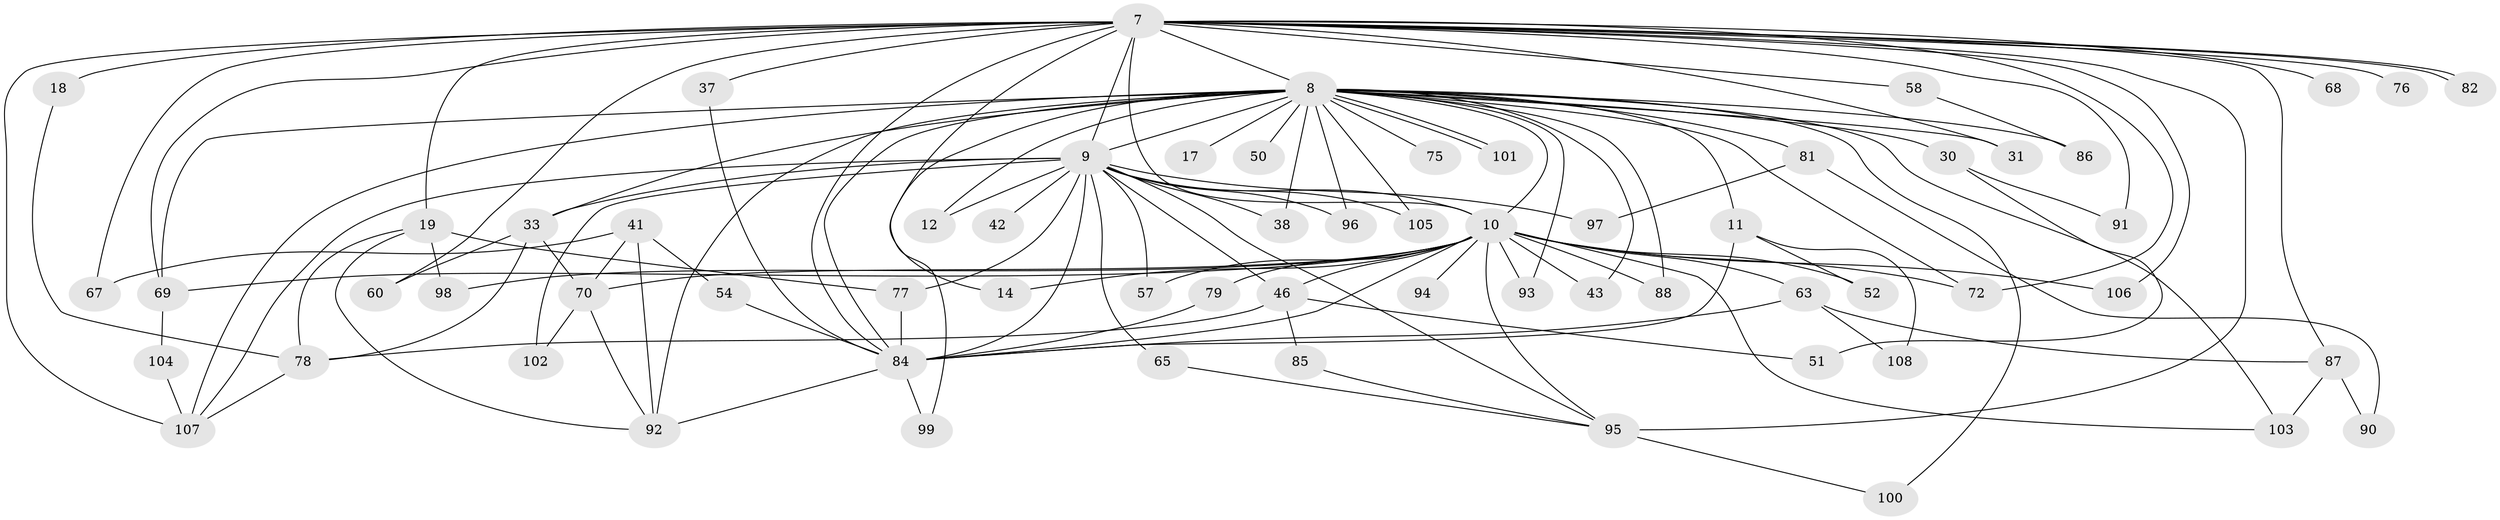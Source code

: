 // original degree distribution, {25: 0.009259259259259259, 23: 0.018518518518518517, 15: 0.009259259259259259, 29: 0.009259259259259259, 17: 0.009259259259259259, 14: 0.009259259259259259, 26: 0.009259259259259259, 24: 0.009259259259259259, 18: 0.009259259259259259, 4: 0.09259259259259259, 2: 0.5185185185185185, 6: 0.037037037037037035, 3: 0.23148148148148148, 5: 0.018518518518518517, 7: 0.009259259259259259}
// Generated by graph-tools (version 1.1) at 2025/48/03/04/25 21:48:27]
// undirected, 64 vertices, 127 edges
graph export_dot {
graph [start="1"]
  node [color=gray90,style=filled];
  7 [super="+1"];
  8 [super="+4"];
  9 [super="+5"];
  10 [super="+2"];
  11;
  12;
  14;
  17;
  18;
  19 [super="+16"];
  30;
  31;
  33 [super="+29"];
  37;
  38;
  41;
  42;
  43 [super="+27"];
  46 [super="+13+25"];
  50;
  51;
  52;
  54;
  57 [super="+49"];
  58;
  60;
  63 [super="+21"];
  65;
  67;
  68;
  69 [super="+64+61"];
  70 [super="+35+47"];
  72 [super="+62"];
  75;
  76;
  77 [super="+74"];
  78 [super="+55+53+56"];
  79;
  81;
  82;
  84 [super="+48+66"];
  85;
  86;
  87;
  88;
  90;
  91;
  92 [super="+73+71"];
  93;
  94 [super="+80"];
  95 [super="+89+44"];
  96 [super="+83"];
  97;
  98;
  99;
  100;
  101;
  102;
  103 [super="+59"];
  104;
  105;
  106;
  107 [super="+39"];
  108;
  7 -- 8 [weight=4];
  7 -- 9 [weight=4];
  7 -- 10 [weight=4];
  7 -- 18 [weight=2];
  7 -- 19 [weight=2];
  7 -- 31;
  7 -- 37;
  7 -- 60;
  7 -- 68 [weight=2];
  7 -- 76 [weight=2];
  7 -- 82;
  7 -- 82;
  7 -- 87;
  7 -- 91;
  7 -- 67;
  7 -- 69 [weight=2];
  7 -- 72;
  7 -- 14;
  7 -- 84 [weight=6];
  7 -- 106;
  7 -- 107 [weight=2];
  7 -- 58;
  7 -- 95 [weight=4];
  8 -- 9 [weight=4];
  8 -- 10 [weight=4];
  8 -- 11;
  8 -- 12;
  8 -- 30 [weight=2];
  8 -- 31;
  8 -- 50 [weight=2];
  8 -- 75 [weight=2];
  8 -- 81 [weight=2];
  8 -- 86;
  8 -- 93;
  8 -- 101;
  8 -- 101;
  8 -- 17;
  8 -- 88;
  8 -- 92 [weight=3];
  8 -- 99;
  8 -- 100;
  8 -- 38;
  8 -- 105;
  8 -- 43 [weight=2];
  8 -- 33 [weight=2];
  8 -- 107;
  8 -- 84 [weight=4];
  8 -- 103;
  8 -- 72;
  8 -- 96;
  8 -- 69;
  9 -- 10 [weight=4];
  9 -- 12;
  9 -- 38;
  9 -- 65;
  9 -- 96;
  9 -- 97;
  9 -- 102;
  9 -- 33 [weight=2];
  9 -- 42;
  9 -- 105;
  9 -- 57;
  9 -- 46;
  9 -- 107;
  9 -- 77;
  9 -- 84 [weight=5];
  9 -- 95;
  10 -- 14;
  10 -- 79;
  10 -- 93;
  10 -- 94 [weight=2];
  10 -- 70 [weight=3];
  10 -- 88;
  10 -- 98;
  10 -- 106;
  10 -- 46 [weight=3];
  10 -- 52;
  10 -- 57 [weight=2];
  10 -- 43 [weight=2];
  10 -- 63;
  10 -- 84 [weight=5];
  10 -- 103;
  10 -- 72;
  10 -- 95 [weight=2];
  10 -- 69;
  11 -- 52;
  11 -- 108;
  11 -- 84;
  18 -- 78;
  19 -- 98;
  19 -- 77;
  19 -- 78;
  19 -- 92 [weight=2];
  30 -- 51;
  30 -- 91;
  33 -- 70;
  33 -- 60;
  33 -- 78;
  37 -- 84;
  41 -- 54;
  41 -- 67;
  41 -- 70;
  41 -- 92;
  46 -- 51;
  46 -- 78;
  46 -- 85;
  54 -- 84;
  58 -- 86;
  63 -- 108;
  63 -- 87;
  63 -- 84;
  65 -- 95;
  69 -- 104;
  70 -- 102;
  70 -- 92;
  77 -- 84 [weight=2];
  78 -- 107;
  79 -- 84;
  81 -- 90;
  81 -- 97;
  84 -- 99;
  84 -- 92;
  85 -- 95;
  87 -- 90;
  87 -- 103;
  95 -- 100;
  104 -- 107;
}
